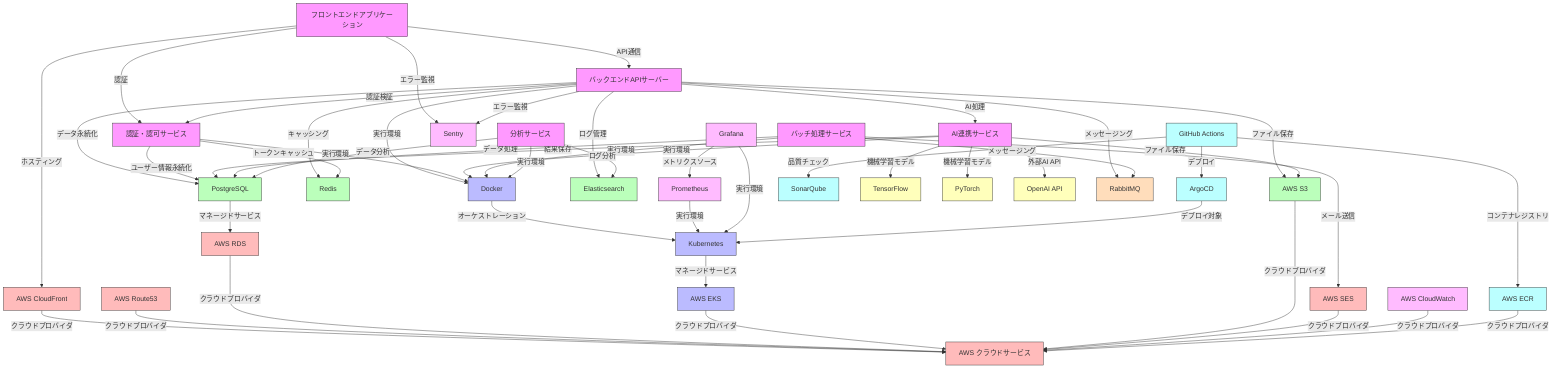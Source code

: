 flowchart TB
    %% メインアプリケーションコンポーネント
    Frontend["フロントエンドアプリケーション"]
    Backend["バックエンドAPIサーバー"]
    AuthService["認証・認可サービス"]
    AIService["AI連携サービス"]
    BatchProcessor["バッチ処理サービス"]
    AnalyticsService["分析サービス"]
    
    %% インフラストラクチャ
    K8s["Kubernetes"]
    Docker["Docker"]
    EKS["AWS EKS"]
    
    %% データストレージ
    PostgreSQL["PostgreSQL"]
    Redis["Redis"]
    S3["AWS S3"]
    ElasticSearch["Elasticsearch"]
    
    %% 外部サービス・API
    AWS["AWS クラウドサービス"]
    CloudFront["AWS CloudFront"]
    Route53["AWS Route53"]
    RDS["AWS RDS"]
    SES["AWS SES"]
    
    %% モニタリング
    Prometheus["Prometheus"]
    Grafana["Grafana"]
    CloudWatch["AWS CloudWatch"]
    Sentry["Sentry"]
    
    %% CI/CD
    GitHubActions["GitHub Actions"]
    ArgoCD["ArgoCD"]
    ECR["AWS ECR"]
    SonarQube["SonarQube"]
    
    %% AI/ML
    TensorFlow["TensorFlow"]
    PyTorch["PyTorch"]
    OpenAI["OpenAI API"]
    
    %% メッセージング
    RabbitMQ["RabbitMQ"]
    
    %% 依存関係 - フロントエンド
    Frontend -->|API通信| Backend
    Frontend -->|認証| AuthService
    Frontend -->|ホスティング| CloudFront
    Frontend -->|エラー監視| Sentry
    
    %% 依存関係 - バックエンド
    Backend -->|データ永続化| PostgreSQL
    Backend -->|キャッシング| Redis
    Backend -->|ファイル保存| S3
    Backend -->|認証検証| AuthService
    Backend -->|AI処理| AIService
    Backend -->|ログ管理| ElasticSearch
    Backend -->|メッセージング| RabbitMQ
    Backend -->|実行環境| Docker
    Backend -->|エラー監視| Sentry
    
    %% 依存関係 - 認証・認可サービス
    AuthService -->|ユーザー情報永続化| PostgreSQL
    AuthService -->|トークンキャッシュ| Redis
    AuthService -->|実行環境| Docker
    
    %% 依存関係 - AIサービス
    AIService -->|機械学習モデル| TensorFlow
    AIService -->|機械学習モデル| PyTorch
    AIService -->|外部AI API| OpenAI
    AIService -->|結果保存| PostgreSQL
    AIService -->|ファイル保存| S3
    AIService -->|実行環境| Docker
    
    %% 依存関係 - バッチ処理
    BatchProcessor -->|データ処理| PostgreSQL
    BatchProcessor -->|メッセージング| RabbitMQ
    BatchProcessor -->|メール送信| SES
    BatchProcessor -->|実行環境| Docker
    
    %% 依存関係 - 分析サービス
    AnalyticsService -->|データ分析| PostgreSQL
    AnalyticsService -->|ログ分析| ElasticSearch
    AnalyticsService -->|実行環境| Docker
    
    %% 依存関係 - インフラ
    Docker -->|オーケストレーション| K8s
    K8s -->|マネージドサービス| EKS
    PostgreSQL -->|マネージドサービス| RDS
    
    %% 依存関係 - クラウドサービス
    CloudFront -->|クラウドプロバイダ| AWS
    Route53 -->|クラウドプロバイダ| AWS
    RDS -->|クラウドプロバイダ| AWS
    EKS -->|クラウドプロバイダ| AWS
    S3 -->|クラウドプロバイダ| AWS
    SES -->|クラウドプロバイダ| AWS
    CloudWatch -->|クラウドプロバイダ| AWS
    ECR -->|クラウドプロバイダ| AWS
    
    %% 依存関係 - モニタリング
    Prometheus -->|実行環境| K8s
    Grafana -->|メトリクスソース| Prometheus
    Grafana -->|実行環境| K8s
    
    %% 依存関係 - CI/CD
    GitHubActions -->|コンテナレジストリ| ECR
    GitHubActions -->|デプロイ| ArgoCD
    GitHubActions -->|品質チェック| SonarQube
    ArgoCD -->|デプロイ対象| K8s
    
    %% スタイル設定
    classDef app fill:#f9f,stroke:#333,stroke-width:1px
    classDef infra fill:#bbf,stroke:#333,stroke-width:1px
    classDef data fill:#bfb,stroke:#333,stroke-width:1px
    classDef ext fill:#fbb,stroke:#333,stroke-width:1px
    classDef monitoring fill:#fbf,stroke:#333,stroke-width:1px
    classDef cicd fill:#bff,stroke:#333,stroke-width:1px
    classDef ai fill:#ffb,stroke:#333,stroke-width:1px
    classDef msg fill:#fdb,stroke:#333,stroke-width:1px
    
    class Frontend,Backend,AuthService,AIService,BatchProcessor,AnalyticsService app
    class K8s,Docker,EKS infra
    class PostgreSQL,Redis,S3,ElasticSearch data
    class AWS,CloudFront,Route53,RDS,SES ext
    class Prometheus,Grafana,CloudWatch,Sentry monitoring
    class GitHubActions,ArgoCD,ECR,SonarQube cicd
    class TensorFlow,PyTorch,OpenAI ai
    class RabbitMQ msg
